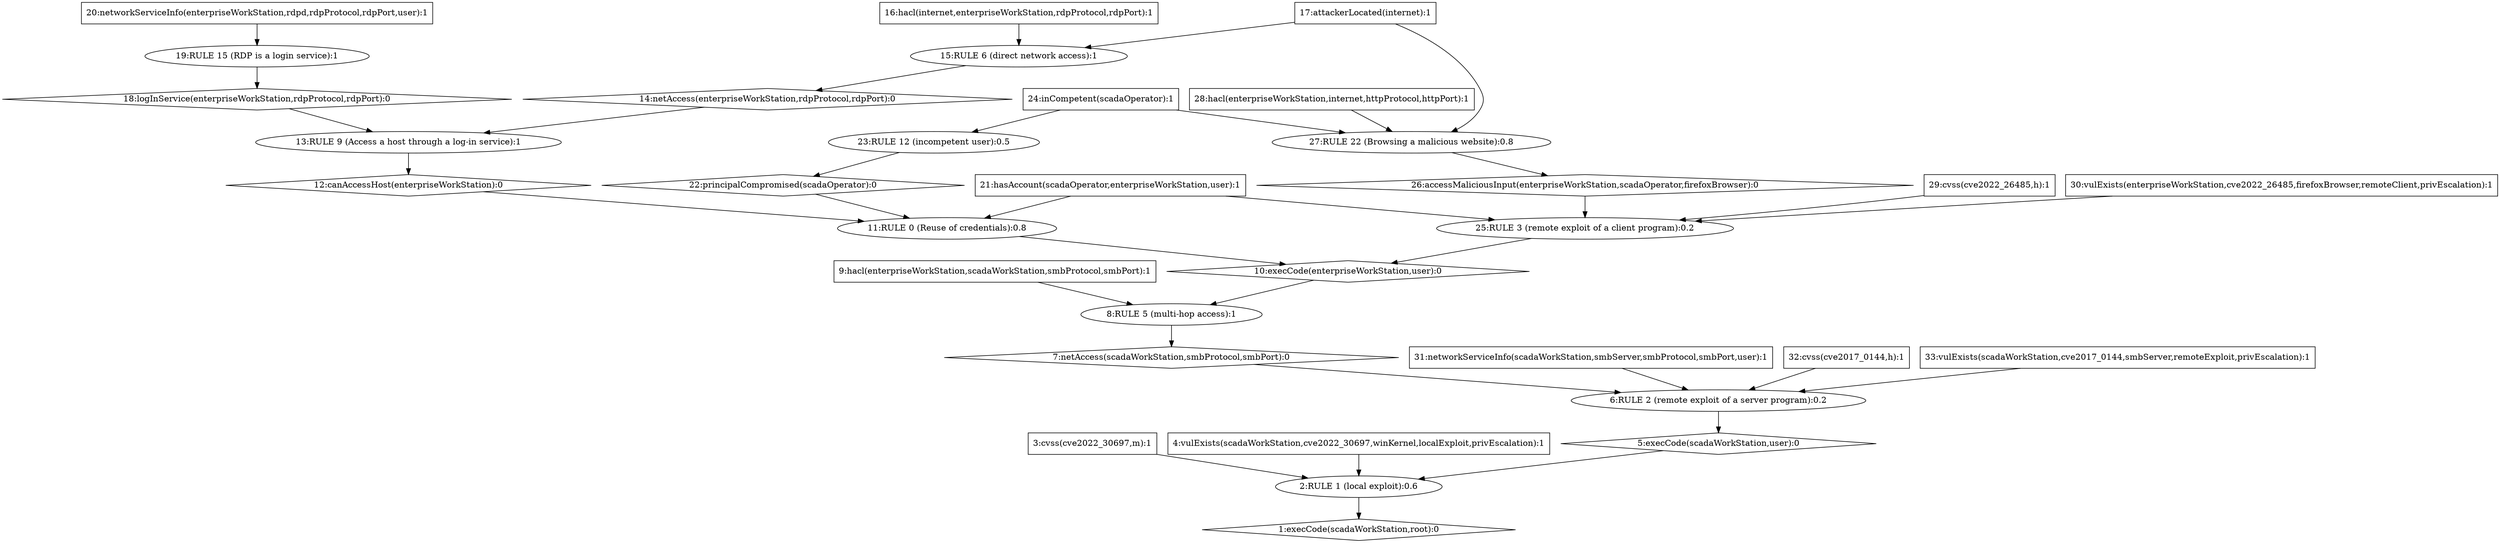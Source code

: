 digraph G {
	1 [label="1:execCode(scadaWorkStation,root):0",shape=diamond];
	2 [label="2:RULE 1 (local exploit):0.6",shape=ellipse];
	3 [label="3:cvss(cve2022_30697,m):1",shape=box];
	4 [label="4:vulExists(scadaWorkStation,cve2022_30697,winKernel,localExploit,privEscalation):1",shape=box];
	5 [label="5:execCode(scadaWorkStation,user):0",shape=diamond];
	6 [label="6:RULE 2 (remote exploit of a server program):0.2",shape=ellipse];
	7 [label="7:netAccess(scadaWorkStation,smbProtocol,smbPort):0",shape=diamond];
	8 [label="8:RULE 5 (multi-hop access):1",shape=ellipse];
	9 [label="9:hacl(enterpriseWorkStation,scadaWorkStation,smbProtocol,smbPort):1",shape=box];
	10 [label="10:execCode(enterpriseWorkStation,user):0",shape=diamond];
	11 [label="11:RULE 0 (Reuse of credentials):0.8",shape=ellipse];
	12 [label="12:canAccessHost(enterpriseWorkStation):0",shape=diamond];
	13 [label="13:RULE 9 (Access a host through a log-in service):1",shape=ellipse];
	14 [label="14:netAccess(enterpriseWorkStation,rdpProtocol,rdpPort):0",shape=diamond];
	15 [label="15:RULE 6 (direct network access):1",shape=ellipse];
	16 [label="16:hacl(internet,enterpriseWorkStation,rdpProtocol,rdpPort):1",shape=box];
	17 [label="17:attackerLocated(internet):1",shape=box];
	18 [label="18:logInService(enterpriseWorkStation,rdpProtocol,rdpPort):0",shape=diamond];
	19 [label="19:RULE 15 (RDP is a login service):1",shape=ellipse];
	20 [label="20:networkServiceInfo(enterpriseWorkStation,rdpd,rdpProtocol,rdpPort,user):1",shape=box];
	21 [label="21:hasAccount(scadaOperator,enterpriseWorkStation,user):1",shape=box];
	22 [label="22:principalCompromised(scadaOperator):0",shape=diamond];
	23 [label="23:RULE 12 (incompetent user):0.5",shape=ellipse];
	24 [label="24:inCompetent(scadaOperator):1",shape=box];
	25 [label="25:RULE 3 (remote exploit of a client program):0.2",shape=ellipse];
	26 [label="26:accessMaliciousInput(enterpriseWorkStation,scadaOperator,firefoxBrowser):0",shape=diamond];
	27 [label="27:RULE 22 (Browsing a malicious website):0.8",shape=ellipse];
	28 [label="28:hacl(enterpriseWorkStation,internet,httpProtocol,httpPort):1",shape=box];
	29 [label="29:cvss(cve2022_26485,h):1",shape=box];
	30 [label="30:vulExists(enterpriseWorkStation,cve2022_26485,firefoxBrowser,remoteClient,privEscalation):1",shape=box];
	31 [label="31:networkServiceInfo(scadaWorkStation,smbServer,smbProtocol,smbPort,user):1",shape=box];
	32 [label="32:cvss(cve2017_0144,h):1",shape=box];
	33 [label="33:vulExists(scadaWorkStation,cve2017_0144,smbServer,remoteExploit,privEscalation):1",shape=box];
	3 -> 	2;
	4 -> 	2;
	9 -> 	8;
	16 -> 	15;
	17 -> 	15;
	15 -> 	14;
	14 -> 	13;
	20 -> 	19;
	19 -> 	18;
	18 -> 	13;
	13 -> 	12;
	12 -> 	11;
	21 -> 	11;
	24 -> 	23;
	23 -> 	22;
	22 -> 	11;
	11 -> 	10;
	17 -> 	27;
	28 -> 	27;
	24 -> 	27;
	27 -> 	26;
	26 -> 	25;
	21 -> 	25;
	29 -> 	25;
	30 -> 	25;
	25 -> 	10;
	10 -> 	8;
	8 -> 	7;
	7 -> 	6;
	31 -> 	6;
	32 -> 	6;
	33 -> 	6;
	6 -> 	5;
	5 -> 	2;
	2 -> 	1;
}
